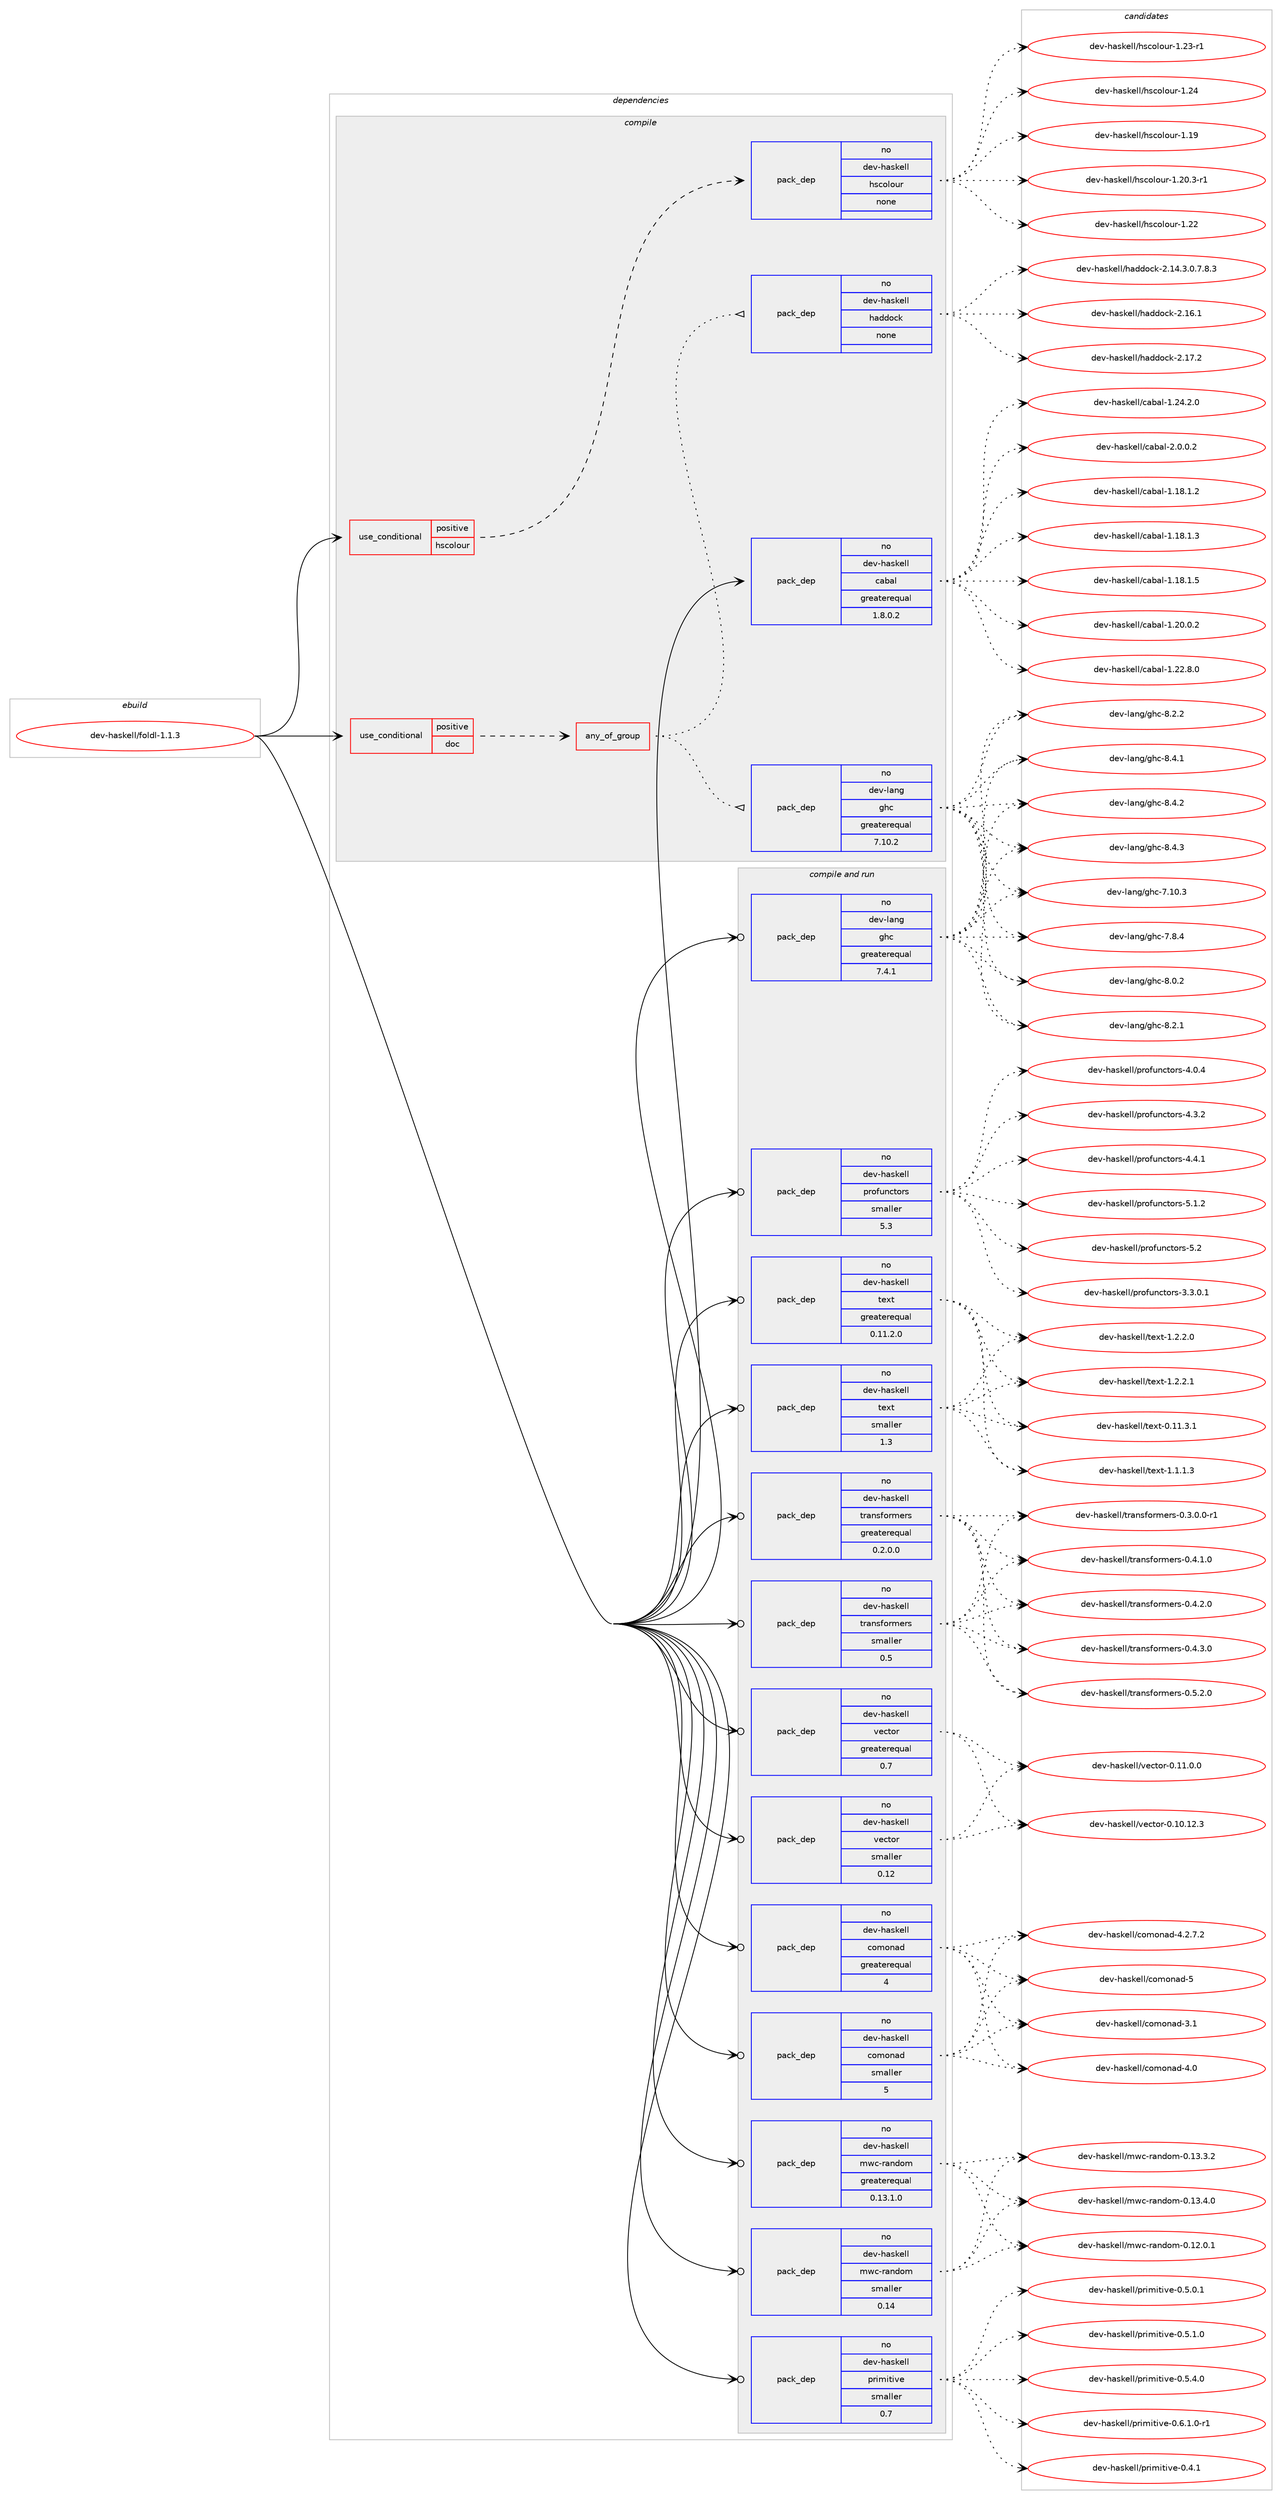 digraph prolog {

# *************
# Graph options
# *************

newrank=true;
concentrate=true;
compound=true;
graph [rankdir=LR,fontname=Helvetica,fontsize=10,ranksep=1.5];#, ranksep=2.5, nodesep=0.2];
edge  [arrowhead=vee];
node  [fontname=Helvetica,fontsize=10];

# **********
# The ebuild
# **********

subgraph cluster_leftcol {
color=gray;
rank=same;
label=<<i>ebuild</i>>;
id [label="dev-haskell/foldl-1.1.3", color=red, width=4, href="../dev-haskell/foldl-1.1.3.svg"];
}

# ****************
# The dependencies
# ****************

subgraph cluster_midcol {
color=gray;
label=<<i>dependencies</i>>;
subgraph cluster_compile {
fillcolor="#eeeeee";
style=filled;
label=<<i>compile</i>>;
subgraph cond359600 {
dependency1332530 [label=<<TABLE BORDER="0" CELLBORDER="1" CELLSPACING="0" CELLPADDING="4"><TR><TD ROWSPAN="3" CELLPADDING="10">use_conditional</TD></TR><TR><TD>positive</TD></TR><TR><TD>doc</TD></TR></TABLE>>, shape=none, color=red];
subgraph any20899 {
dependency1332531 [label=<<TABLE BORDER="0" CELLBORDER="1" CELLSPACING="0" CELLPADDING="4"><TR><TD CELLPADDING="10">any_of_group</TD></TR></TABLE>>, shape=none, color=red];subgraph pack951479 {
dependency1332532 [label=<<TABLE BORDER="0" CELLBORDER="1" CELLSPACING="0" CELLPADDING="4" WIDTH="220"><TR><TD ROWSPAN="6" CELLPADDING="30">pack_dep</TD></TR><TR><TD WIDTH="110">no</TD></TR><TR><TD>dev-haskell</TD></TR><TR><TD>haddock</TD></TR><TR><TD>none</TD></TR><TR><TD></TD></TR></TABLE>>, shape=none, color=blue];
}
dependency1332531:e -> dependency1332532:w [weight=20,style="dotted",arrowhead="oinv"];
subgraph pack951480 {
dependency1332533 [label=<<TABLE BORDER="0" CELLBORDER="1" CELLSPACING="0" CELLPADDING="4" WIDTH="220"><TR><TD ROWSPAN="6" CELLPADDING="30">pack_dep</TD></TR><TR><TD WIDTH="110">no</TD></TR><TR><TD>dev-lang</TD></TR><TR><TD>ghc</TD></TR><TR><TD>greaterequal</TD></TR><TR><TD>7.10.2</TD></TR></TABLE>>, shape=none, color=blue];
}
dependency1332531:e -> dependency1332533:w [weight=20,style="dotted",arrowhead="oinv"];
}
dependency1332530:e -> dependency1332531:w [weight=20,style="dashed",arrowhead="vee"];
}
id:e -> dependency1332530:w [weight=20,style="solid",arrowhead="vee"];
subgraph cond359601 {
dependency1332534 [label=<<TABLE BORDER="0" CELLBORDER="1" CELLSPACING="0" CELLPADDING="4"><TR><TD ROWSPAN="3" CELLPADDING="10">use_conditional</TD></TR><TR><TD>positive</TD></TR><TR><TD>hscolour</TD></TR></TABLE>>, shape=none, color=red];
subgraph pack951481 {
dependency1332535 [label=<<TABLE BORDER="0" CELLBORDER="1" CELLSPACING="0" CELLPADDING="4" WIDTH="220"><TR><TD ROWSPAN="6" CELLPADDING="30">pack_dep</TD></TR><TR><TD WIDTH="110">no</TD></TR><TR><TD>dev-haskell</TD></TR><TR><TD>hscolour</TD></TR><TR><TD>none</TD></TR><TR><TD></TD></TR></TABLE>>, shape=none, color=blue];
}
dependency1332534:e -> dependency1332535:w [weight=20,style="dashed",arrowhead="vee"];
}
id:e -> dependency1332534:w [weight=20,style="solid",arrowhead="vee"];
subgraph pack951482 {
dependency1332536 [label=<<TABLE BORDER="0" CELLBORDER="1" CELLSPACING="0" CELLPADDING="4" WIDTH="220"><TR><TD ROWSPAN="6" CELLPADDING="30">pack_dep</TD></TR><TR><TD WIDTH="110">no</TD></TR><TR><TD>dev-haskell</TD></TR><TR><TD>cabal</TD></TR><TR><TD>greaterequal</TD></TR><TR><TD>1.8.0.2</TD></TR></TABLE>>, shape=none, color=blue];
}
id:e -> dependency1332536:w [weight=20,style="solid",arrowhead="vee"];
}
subgraph cluster_compileandrun {
fillcolor="#eeeeee";
style=filled;
label=<<i>compile and run</i>>;
subgraph pack951483 {
dependency1332537 [label=<<TABLE BORDER="0" CELLBORDER="1" CELLSPACING="0" CELLPADDING="4" WIDTH="220"><TR><TD ROWSPAN="6" CELLPADDING="30">pack_dep</TD></TR><TR><TD WIDTH="110">no</TD></TR><TR><TD>dev-haskell</TD></TR><TR><TD>comonad</TD></TR><TR><TD>greaterequal</TD></TR><TR><TD>4</TD></TR></TABLE>>, shape=none, color=blue];
}
id:e -> dependency1332537:w [weight=20,style="solid",arrowhead="odotvee"];
subgraph pack951484 {
dependency1332538 [label=<<TABLE BORDER="0" CELLBORDER="1" CELLSPACING="0" CELLPADDING="4" WIDTH="220"><TR><TD ROWSPAN="6" CELLPADDING="30">pack_dep</TD></TR><TR><TD WIDTH="110">no</TD></TR><TR><TD>dev-haskell</TD></TR><TR><TD>comonad</TD></TR><TR><TD>smaller</TD></TR><TR><TD>5</TD></TR></TABLE>>, shape=none, color=blue];
}
id:e -> dependency1332538:w [weight=20,style="solid",arrowhead="odotvee"];
subgraph pack951485 {
dependency1332539 [label=<<TABLE BORDER="0" CELLBORDER="1" CELLSPACING="0" CELLPADDING="4" WIDTH="220"><TR><TD ROWSPAN="6" CELLPADDING="30">pack_dep</TD></TR><TR><TD WIDTH="110">no</TD></TR><TR><TD>dev-haskell</TD></TR><TR><TD>mwc-random</TD></TR><TR><TD>greaterequal</TD></TR><TR><TD>0.13.1.0</TD></TR></TABLE>>, shape=none, color=blue];
}
id:e -> dependency1332539:w [weight=20,style="solid",arrowhead="odotvee"];
subgraph pack951486 {
dependency1332540 [label=<<TABLE BORDER="0" CELLBORDER="1" CELLSPACING="0" CELLPADDING="4" WIDTH="220"><TR><TD ROWSPAN="6" CELLPADDING="30">pack_dep</TD></TR><TR><TD WIDTH="110">no</TD></TR><TR><TD>dev-haskell</TD></TR><TR><TD>mwc-random</TD></TR><TR><TD>smaller</TD></TR><TR><TD>0.14</TD></TR></TABLE>>, shape=none, color=blue];
}
id:e -> dependency1332540:w [weight=20,style="solid",arrowhead="odotvee"];
subgraph pack951487 {
dependency1332541 [label=<<TABLE BORDER="0" CELLBORDER="1" CELLSPACING="0" CELLPADDING="4" WIDTH="220"><TR><TD ROWSPAN="6" CELLPADDING="30">pack_dep</TD></TR><TR><TD WIDTH="110">no</TD></TR><TR><TD>dev-haskell</TD></TR><TR><TD>primitive</TD></TR><TR><TD>smaller</TD></TR><TR><TD>0.7</TD></TR></TABLE>>, shape=none, color=blue];
}
id:e -> dependency1332541:w [weight=20,style="solid",arrowhead="odotvee"];
subgraph pack951488 {
dependency1332542 [label=<<TABLE BORDER="0" CELLBORDER="1" CELLSPACING="0" CELLPADDING="4" WIDTH="220"><TR><TD ROWSPAN="6" CELLPADDING="30">pack_dep</TD></TR><TR><TD WIDTH="110">no</TD></TR><TR><TD>dev-haskell</TD></TR><TR><TD>profunctors</TD></TR><TR><TD>smaller</TD></TR><TR><TD>5.3</TD></TR></TABLE>>, shape=none, color=blue];
}
id:e -> dependency1332542:w [weight=20,style="solid",arrowhead="odotvee"];
subgraph pack951489 {
dependency1332543 [label=<<TABLE BORDER="0" CELLBORDER="1" CELLSPACING="0" CELLPADDING="4" WIDTH="220"><TR><TD ROWSPAN="6" CELLPADDING="30">pack_dep</TD></TR><TR><TD WIDTH="110">no</TD></TR><TR><TD>dev-haskell</TD></TR><TR><TD>text</TD></TR><TR><TD>greaterequal</TD></TR><TR><TD>0.11.2.0</TD></TR></TABLE>>, shape=none, color=blue];
}
id:e -> dependency1332543:w [weight=20,style="solid",arrowhead="odotvee"];
subgraph pack951490 {
dependency1332544 [label=<<TABLE BORDER="0" CELLBORDER="1" CELLSPACING="0" CELLPADDING="4" WIDTH="220"><TR><TD ROWSPAN="6" CELLPADDING="30">pack_dep</TD></TR><TR><TD WIDTH="110">no</TD></TR><TR><TD>dev-haskell</TD></TR><TR><TD>text</TD></TR><TR><TD>smaller</TD></TR><TR><TD>1.3</TD></TR></TABLE>>, shape=none, color=blue];
}
id:e -> dependency1332544:w [weight=20,style="solid",arrowhead="odotvee"];
subgraph pack951491 {
dependency1332545 [label=<<TABLE BORDER="0" CELLBORDER="1" CELLSPACING="0" CELLPADDING="4" WIDTH="220"><TR><TD ROWSPAN="6" CELLPADDING="30">pack_dep</TD></TR><TR><TD WIDTH="110">no</TD></TR><TR><TD>dev-haskell</TD></TR><TR><TD>transformers</TD></TR><TR><TD>greaterequal</TD></TR><TR><TD>0.2.0.0</TD></TR></TABLE>>, shape=none, color=blue];
}
id:e -> dependency1332545:w [weight=20,style="solid",arrowhead="odotvee"];
subgraph pack951492 {
dependency1332546 [label=<<TABLE BORDER="0" CELLBORDER="1" CELLSPACING="0" CELLPADDING="4" WIDTH="220"><TR><TD ROWSPAN="6" CELLPADDING="30">pack_dep</TD></TR><TR><TD WIDTH="110">no</TD></TR><TR><TD>dev-haskell</TD></TR><TR><TD>transformers</TD></TR><TR><TD>smaller</TD></TR><TR><TD>0.5</TD></TR></TABLE>>, shape=none, color=blue];
}
id:e -> dependency1332546:w [weight=20,style="solid",arrowhead="odotvee"];
subgraph pack951493 {
dependency1332547 [label=<<TABLE BORDER="0" CELLBORDER="1" CELLSPACING="0" CELLPADDING="4" WIDTH="220"><TR><TD ROWSPAN="6" CELLPADDING="30">pack_dep</TD></TR><TR><TD WIDTH="110">no</TD></TR><TR><TD>dev-haskell</TD></TR><TR><TD>vector</TD></TR><TR><TD>greaterequal</TD></TR><TR><TD>0.7</TD></TR></TABLE>>, shape=none, color=blue];
}
id:e -> dependency1332547:w [weight=20,style="solid",arrowhead="odotvee"];
subgraph pack951494 {
dependency1332548 [label=<<TABLE BORDER="0" CELLBORDER="1" CELLSPACING="0" CELLPADDING="4" WIDTH="220"><TR><TD ROWSPAN="6" CELLPADDING="30">pack_dep</TD></TR><TR><TD WIDTH="110">no</TD></TR><TR><TD>dev-haskell</TD></TR><TR><TD>vector</TD></TR><TR><TD>smaller</TD></TR><TR><TD>0.12</TD></TR></TABLE>>, shape=none, color=blue];
}
id:e -> dependency1332548:w [weight=20,style="solid",arrowhead="odotvee"];
subgraph pack951495 {
dependency1332549 [label=<<TABLE BORDER="0" CELLBORDER="1" CELLSPACING="0" CELLPADDING="4" WIDTH="220"><TR><TD ROWSPAN="6" CELLPADDING="30">pack_dep</TD></TR><TR><TD WIDTH="110">no</TD></TR><TR><TD>dev-lang</TD></TR><TR><TD>ghc</TD></TR><TR><TD>greaterequal</TD></TR><TR><TD>7.4.1</TD></TR></TABLE>>, shape=none, color=blue];
}
id:e -> dependency1332549:w [weight=20,style="solid",arrowhead="odotvee"];
}
subgraph cluster_run {
fillcolor="#eeeeee";
style=filled;
label=<<i>run</i>>;
}
}

# **************
# The candidates
# **************

subgraph cluster_choices {
rank=same;
color=gray;
label=<<i>candidates</i>>;

subgraph choice951479 {
color=black;
nodesep=1;
choice1001011184510497115107101108108471049710010011199107455046495246514648465546564651 [label="dev-haskell/haddock-2.14.3.0.7.8.3", color=red, width=4,href="../dev-haskell/haddock-2.14.3.0.7.8.3.svg"];
choice100101118451049711510710110810847104971001001119910745504649544649 [label="dev-haskell/haddock-2.16.1", color=red, width=4,href="../dev-haskell/haddock-2.16.1.svg"];
choice100101118451049711510710110810847104971001001119910745504649554650 [label="dev-haskell/haddock-2.17.2", color=red, width=4,href="../dev-haskell/haddock-2.17.2.svg"];
dependency1332532:e -> choice1001011184510497115107101108108471049710010011199107455046495246514648465546564651:w [style=dotted,weight="100"];
dependency1332532:e -> choice100101118451049711510710110810847104971001001119910745504649544649:w [style=dotted,weight="100"];
dependency1332532:e -> choice100101118451049711510710110810847104971001001119910745504649554650:w [style=dotted,weight="100"];
}
subgraph choice951480 {
color=black;
nodesep=1;
choice1001011184510897110103471031049945554649484651 [label="dev-lang/ghc-7.10.3", color=red, width=4,href="../dev-lang/ghc-7.10.3.svg"];
choice10010111845108971101034710310499455546564652 [label="dev-lang/ghc-7.8.4", color=red, width=4,href="../dev-lang/ghc-7.8.4.svg"];
choice10010111845108971101034710310499455646484650 [label="dev-lang/ghc-8.0.2", color=red, width=4,href="../dev-lang/ghc-8.0.2.svg"];
choice10010111845108971101034710310499455646504649 [label="dev-lang/ghc-8.2.1", color=red, width=4,href="../dev-lang/ghc-8.2.1.svg"];
choice10010111845108971101034710310499455646504650 [label="dev-lang/ghc-8.2.2", color=red, width=4,href="../dev-lang/ghc-8.2.2.svg"];
choice10010111845108971101034710310499455646524649 [label="dev-lang/ghc-8.4.1", color=red, width=4,href="../dev-lang/ghc-8.4.1.svg"];
choice10010111845108971101034710310499455646524650 [label="dev-lang/ghc-8.4.2", color=red, width=4,href="../dev-lang/ghc-8.4.2.svg"];
choice10010111845108971101034710310499455646524651 [label="dev-lang/ghc-8.4.3", color=red, width=4,href="../dev-lang/ghc-8.4.3.svg"];
dependency1332533:e -> choice1001011184510897110103471031049945554649484651:w [style=dotted,weight="100"];
dependency1332533:e -> choice10010111845108971101034710310499455546564652:w [style=dotted,weight="100"];
dependency1332533:e -> choice10010111845108971101034710310499455646484650:w [style=dotted,weight="100"];
dependency1332533:e -> choice10010111845108971101034710310499455646504649:w [style=dotted,weight="100"];
dependency1332533:e -> choice10010111845108971101034710310499455646504650:w [style=dotted,weight="100"];
dependency1332533:e -> choice10010111845108971101034710310499455646524649:w [style=dotted,weight="100"];
dependency1332533:e -> choice10010111845108971101034710310499455646524650:w [style=dotted,weight="100"];
dependency1332533:e -> choice10010111845108971101034710310499455646524651:w [style=dotted,weight="100"];
}
subgraph choice951481 {
color=black;
nodesep=1;
choice100101118451049711510710110810847104115991111081111171144549464957 [label="dev-haskell/hscolour-1.19", color=red, width=4,href="../dev-haskell/hscolour-1.19.svg"];
choice10010111845104971151071011081084710411599111108111117114454946504846514511449 [label="dev-haskell/hscolour-1.20.3-r1", color=red, width=4,href="../dev-haskell/hscolour-1.20.3-r1.svg"];
choice100101118451049711510710110810847104115991111081111171144549465050 [label="dev-haskell/hscolour-1.22", color=red, width=4,href="../dev-haskell/hscolour-1.22.svg"];
choice1001011184510497115107101108108471041159911110811111711445494650514511449 [label="dev-haskell/hscolour-1.23-r1", color=red, width=4,href="../dev-haskell/hscolour-1.23-r1.svg"];
choice100101118451049711510710110810847104115991111081111171144549465052 [label="dev-haskell/hscolour-1.24", color=red, width=4,href="../dev-haskell/hscolour-1.24.svg"];
dependency1332535:e -> choice100101118451049711510710110810847104115991111081111171144549464957:w [style=dotted,weight="100"];
dependency1332535:e -> choice10010111845104971151071011081084710411599111108111117114454946504846514511449:w [style=dotted,weight="100"];
dependency1332535:e -> choice100101118451049711510710110810847104115991111081111171144549465050:w [style=dotted,weight="100"];
dependency1332535:e -> choice1001011184510497115107101108108471041159911110811111711445494650514511449:w [style=dotted,weight="100"];
dependency1332535:e -> choice100101118451049711510710110810847104115991111081111171144549465052:w [style=dotted,weight="100"];
}
subgraph choice951482 {
color=black;
nodesep=1;
choice10010111845104971151071011081084799979897108454946495646494650 [label="dev-haskell/cabal-1.18.1.2", color=red, width=4,href="../dev-haskell/cabal-1.18.1.2.svg"];
choice10010111845104971151071011081084799979897108454946495646494651 [label="dev-haskell/cabal-1.18.1.3", color=red, width=4,href="../dev-haskell/cabal-1.18.1.3.svg"];
choice10010111845104971151071011081084799979897108454946495646494653 [label="dev-haskell/cabal-1.18.1.5", color=red, width=4,href="../dev-haskell/cabal-1.18.1.5.svg"];
choice10010111845104971151071011081084799979897108454946504846484650 [label="dev-haskell/cabal-1.20.0.2", color=red, width=4,href="../dev-haskell/cabal-1.20.0.2.svg"];
choice10010111845104971151071011081084799979897108454946505046564648 [label="dev-haskell/cabal-1.22.8.0", color=red, width=4,href="../dev-haskell/cabal-1.22.8.0.svg"];
choice10010111845104971151071011081084799979897108454946505246504648 [label="dev-haskell/cabal-1.24.2.0", color=red, width=4,href="../dev-haskell/cabal-1.24.2.0.svg"];
choice100101118451049711510710110810847999798971084550464846484650 [label="dev-haskell/cabal-2.0.0.2", color=red, width=4,href="../dev-haskell/cabal-2.0.0.2.svg"];
dependency1332536:e -> choice10010111845104971151071011081084799979897108454946495646494650:w [style=dotted,weight="100"];
dependency1332536:e -> choice10010111845104971151071011081084799979897108454946495646494651:w [style=dotted,weight="100"];
dependency1332536:e -> choice10010111845104971151071011081084799979897108454946495646494653:w [style=dotted,weight="100"];
dependency1332536:e -> choice10010111845104971151071011081084799979897108454946504846484650:w [style=dotted,weight="100"];
dependency1332536:e -> choice10010111845104971151071011081084799979897108454946505046564648:w [style=dotted,weight="100"];
dependency1332536:e -> choice10010111845104971151071011081084799979897108454946505246504648:w [style=dotted,weight="100"];
dependency1332536:e -> choice100101118451049711510710110810847999798971084550464846484650:w [style=dotted,weight="100"];
}
subgraph choice951483 {
color=black;
nodesep=1;
choice100101118451049711510710110810847991111091111109710045514649 [label="dev-haskell/comonad-3.1", color=red, width=4,href="../dev-haskell/comonad-3.1.svg"];
choice100101118451049711510710110810847991111091111109710045524648 [label="dev-haskell/comonad-4.0", color=red, width=4,href="../dev-haskell/comonad-4.0.svg"];
choice10010111845104971151071011081084799111109111110971004552465046554650 [label="dev-haskell/comonad-4.2.7.2", color=red, width=4,href="../dev-haskell/comonad-4.2.7.2.svg"];
choice10010111845104971151071011081084799111109111110971004553 [label="dev-haskell/comonad-5", color=red, width=4,href="../dev-haskell/comonad-5.svg"];
dependency1332537:e -> choice100101118451049711510710110810847991111091111109710045514649:w [style=dotted,weight="100"];
dependency1332537:e -> choice100101118451049711510710110810847991111091111109710045524648:w [style=dotted,weight="100"];
dependency1332537:e -> choice10010111845104971151071011081084799111109111110971004552465046554650:w [style=dotted,weight="100"];
dependency1332537:e -> choice10010111845104971151071011081084799111109111110971004553:w [style=dotted,weight="100"];
}
subgraph choice951484 {
color=black;
nodesep=1;
choice100101118451049711510710110810847991111091111109710045514649 [label="dev-haskell/comonad-3.1", color=red, width=4,href="../dev-haskell/comonad-3.1.svg"];
choice100101118451049711510710110810847991111091111109710045524648 [label="dev-haskell/comonad-4.0", color=red, width=4,href="../dev-haskell/comonad-4.0.svg"];
choice10010111845104971151071011081084799111109111110971004552465046554650 [label="dev-haskell/comonad-4.2.7.2", color=red, width=4,href="../dev-haskell/comonad-4.2.7.2.svg"];
choice10010111845104971151071011081084799111109111110971004553 [label="dev-haskell/comonad-5", color=red, width=4,href="../dev-haskell/comonad-5.svg"];
dependency1332538:e -> choice100101118451049711510710110810847991111091111109710045514649:w [style=dotted,weight="100"];
dependency1332538:e -> choice100101118451049711510710110810847991111091111109710045524648:w [style=dotted,weight="100"];
dependency1332538:e -> choice10010111845104971151071011081084799111109111110971004552465046554650:w [style=dotted,weight="100"];
dependency1332538:e -> choice10010111845104971151071011081084799111109111110971004553:w [style=dotted,weight="100"];
}
subgraph choice951485 {
color=black;
nodesep=1;
choice100101118451049711510710110810847109119994511497110100111109454846495046484649 [label="dev-haskell/mwc-random-0.12.0.1", color=red, width=4,href="../dev-haskell/mwc-random-0.12.0.1.svg"];
choice100101118451049711510710110810847109119994511497110100111109454846495146514650 [label="dev-haskell/mwc-random-0.13.3.2", color=red, width=4,href="../dev-haskell/mwc-random-0.13.3.2.svg"];
choice100101118451049711510710110810847109119994511497110100111109454846495146524648 [label="dev-haskell/mwc-random-0.13.4.0", color=red, width=4,href="../dev-haskell/mwc-random-0.13.4.0.svg"];
dependency1332539:e -> choice100101118451049711510710110810847109119994511497110100111109454846495046484649:w [style=dotted,weight="100"];
dependency1332539:e -> choice100101118451049711510710110810847109119994511497110100111109454846495146514650:w [style=dotted,weight="100"];
dependency1332539:e -> choice100101118451049711510710110810847109119994511497110100111109454846495146524648:w [style=dotted,weight="100"];
}
subgraph choice951486 {
color=black;
nodesep=1;
choice100101118451049711510710110810847109119994511497110100111109454846495046484649 [label="dev-haskell/mwc-random-0.12.0.1", color=red, width=4,href="../dev-haskell/mwc-random-0.12.0.1.svg"];
choice100101118451049711510710110810847109119994511497110100111109454846495146514650 [label="dev-haskell/mwc-random-0.13.3.2", color=red, width=4,href="../dev-haskell/mwc-random-0.13.3.2.svg"];
choice100101118451049711510710110810847109119994511497110100111109454846495146524648 [label="dev-haskell/mwc-random-0.13.4.0", color=red, width=4,href="../dev-haskell/mwc-random-0.13.4.0.svg"];
dependency1332540:e -> choice100101118451049711510710110810847109119994511497110100111109454846495046484649:w [style=dotted,weight="100"];
dependency1332540:e -> choice100101118451049711510710110810847109119994511497110100111109454846495146514650:w [style=dotted,weight="100"];
dependency1332540:e -> choice100101118451049711510710110810847109119994511497110100111109454846495146524648:w [style=dotted,weight="100"];
}
subgraph choice951487 {
color=black;
nodesep=1;
choice100101118451049711510710110810847112114105109105116105118101454846524649 [label="dev-haskell/primitive-0.4.1", color=red, width=4,href="../dev-haskell/primitive-0.4.1.svg"];
choice1001011184510497115107101108108471121141051091051161051181014548465346484649 [label="dev-haskell/primitive-0.5.0.1", color=red, width=4,href="../dev-haskell/primitive-0.5.0.1.svg"];
choice1001011184510497115107101108108471121141051091051161051181014548465346494648 [label="dev-haskell/primitive-0.5.1.0", color=red, width=4,href="../dev-haskell/primitive-0.5.1.0.svg"];
choice1001011184510497115107101108108471121141051091051161051181014548465346524648 [label="dev-haskell/primitive-0.5.4.0", color=red, width=4,href="../dev-haskell/primitive-0.5.4.0.svg"];
choice10010111845104971151071011081084711211410510910511610511810145484654464946484511449 [label="dev-haskell/primitive-0.6.1.0-r1", color=red, width=4,href="../dev-haskell/primitive-0.6.1.0-r1.svg"];
dependency1332541:e -> choice100101118451049711510710110810847112114105109105116105118101454846524649:w [style=dotted,weight="100"];
dependency1332541:e -> choice1001011184510497115107101108108471121141051091051161051181014548465346484649:w [style=dotted,weight="100"];
dependency1332541:e -> choice1001011184510497115107101108108471121141051091051161051181014548465346494648:w [style=dotted,weight="100"];
dependency1332541:e -> choice1001011184510497115107101108108471121141051091051161051181014548465346524648:w [style=dotted,weight="100"];
dependency1332541:e -> choice10010111845104971151071011081084711211410510910511610511810145484654464946484511449:w [style=dotted,weight="100"];
}
subgraph choice951488 {
color=black;
nodesep=1;
choice100101118451049711510710110810847112114111102117110991161111141154551465146484649 [label="dev-haskell/profunctors-3.3.0.1", color=red, width=4,href="../dev-haskell/profunctors-3.3.0.1.svg"];
choice10010111845104971151071011081084711211411110211711099116111114115455246484652 [label="dev-haskell/profunctors-4.0.4", color=red, width=4,href="../dev-haskell/profunctors-4.0.4.svg"];
choice10010111845104971151071011081084711211411110211711099116111114115455246514650 [label="dev-haskell/profunctors-4.3.2", color=red, width=4,href="../dev-haskell/profunctors-4.3.2.svg"];
choice10010111845104971151071011081084711211411110211711099116111114115455246524649 [label="dev-haskell/profunctors-4.4.1", color=red, width=4,href="../dev-haskell/profunctors-4.4.1.svg"];
choice10010111845104971151071011081084711211411110211711099116111114115455346494650 [label="dev-haskell/profunctors-5.1.2", color=red, width=4,href="../dev-haskell/profunctors-5.1.2.svg"];
choice1001011184510497115107101108108471121141111021171109911611111411545534650 [label="dev-haskell/profunctors-5.2", color=red, width=4,href="../dev-haskell/profunctors-5.2.svg"];
dependency1332542:e -> choice100101118451049711510710110810847112114111102117110991161111141154551465146484649:w [style=dotted,weight="100"];
dependency1332542:e -> choice10010111845104971151071011081084711211411110211711099116111114115455246484652:w [style=dotted,weight="100"];
dependency1332542:e -> choice10010111845104971151071011081084711211411110211711099116111114115455246514650:w [style=dotted,weight="100"];
dependency1332542:e -> choice10010111845104971151071011081084711211411110211711099116111114115455246524649:w [style=dotted,weight="100"];
dependency1332542:e -> choice10010111845104971151071011081084711211411110211711099116111114115455346494650:w [style=dotted,weight="100"];
dependency1332542:e -> choice1001011184510497115107101108108471121141111021171109911611111411545534650:w [style=dotted,weight="100"];
}
subgraph choice951489 {
color=black;
nodesep=1;
choice100101118451049711510710110810847116101120116454846494946514649 [label="dev-haskell/text-0.11.3.1", color=red, width=4,href="../dev-haskell/text-0.11.3.1.svg"];
choice1001011184510497115107101108108471161011201164549464946494651 [label="dev-haskell/text-1.1.1.3", color=red, width=4,href="../dev-haskell/text-1.1.1.3.svg"];
choice1001011184510497115107101108108471161011201164549465046504648 [label="dev-haskell/text-1.2.2.0", color=red, width=4,href="../dev-haskell/text-1.2.2.0.svg"];
choice1001011184510497115107101108108471161011201164549465046504649 [label="dev-haskell/text-1.2.2.1", color=red, width=4,href="../dev-haskell/text-1.2.2.1.svg"];
dependency1332543:e -> choice100101118451049711510710110810847116101120116454846494946514649:w [style=dotted,weight="100"];
dependency1332543:e -> choice1001011184510497115107101108108471161011201164549464946494651:w [style=dotted,weight="100"];
dependency1332543:e -> choice1001011184510497115107101108108471161011201164549465046504648:w [style=dotted,weight="100"];
dependency1332543:e -> choice1001011184510497115107101108108471161011201164549465046504649:w [style=dotted,weight="100"];
}
subgraph choice951490 {
color=black;
nodesep=1;
choice100101118451049711510710110810847116101120116454846494946514649 [label="dev-haskell/text-0.11.3.1", color=red, width=4,href="../dev-haskell/text-0.11.3.1.svg"];
choice1001011184510497115107101108108471161011201164549464946494651 [label="dev-haskell/text-1.1.1.3", color=red, width=4,href="../dev-haskell/text-1.1.1.3.svg"];
choice1001011184510497115107101108108471161011201164549465046504648 [label="dev-haskell/text-1.2.2.0", color=red, width=4,href="../dev-haskell/text-1.2.2.0.svg"];
choice1001011184510497115107101108108471161011201164549465046504649 [label="dev-haskell/text-1.2.2.1", color=red, width=4,href="../dev-haskell/text-1.2.2.1.svg"];
dependency1332544:e -> choice100101118451049711510710110810847116101120116454846494946514649:w [style=dotted,weight="100"];
dependency1332544:e -> choice1001011184510497115107101108108471161011201164549464946494651:w [style=dotted,weight="100"];
dependency1332544:e -> choice1001011184510497115107101108108471161011201164549465046504648:w [style=dotted,weight="100"];
dependency1332544:e -> choice1001011184510497115107101108108471161011201164549465046504649:w [style=dotted,weight="100"];
}
subgraph choice951491 {
color=black;
nodesep=1;
choice1001011184510497115107101108108471161149711011510211111410910111411545484651464846484511449 [label="dev-haskell/transformers-0.3.0.0-r1", color=red, width=4,href="../dev-haskell/transformers-0.3.0.0-r1.svg"];
choice100101118451049711510710110810847116114971101151021111141091011141154548465246494648 [label="dev-haskell/transformers-0.4.1.0", color=red, width=4,href="../dev-haskell/transformers-0.4.1.0.svg"];
choice100101118451049711510710110810847116114971101151021111141091011141154548465246504648 [label="dev-haskell/transformers-0.4.2.0", color=red, width=4,href="../dev-haskell/transformers-0.4.2.0.svg"];
choice100101118451049711510710110810847116114971101151021111141091011141154548465246514648 [label="dev-haskell/transformers-0.4.3.0", color=red, width=4,href="../dev-haskell/transformers-0.4.3.0.svg"];
choice100101118451049711510710110810847116114971101151021111141091011141154548465346504648 [label="dev-haskell/transformers-0.5.2.0", color=red, width=4,href="../dev-haskell/transformers-0.5.2.0.svg"];
dependency1332545:e -> choice1001011184510497115107101108108471161149711011510211111410910111411545484651464846484511449:w [style=dotted,weight="100"];
dependency1332545:e -> choice100101118451049711510710110810847116114971101151021111141091011141154548465246494648:w [style=dotted,weight="100"];
dependency1332545:e -> choice100101118451049711510710110810847116114971101151021111141091011141154548465246504648:w [style=dotted,weight="100"];
dependency1332545:e -> choice100101118451049711510710110810847116114971101151021111141091011141154548465246514648:w [style=dotted,weight="100"];
dependency1332545:e -> choice100101118451049711510710110810847116114971101151021111141091011141154548465346504648:w [style=dotted,weight="100"];
}
subgraph choice951492 {
color=black;
nodesep=1;
choice1001011184510497115107101108108471161149711011510211111410910111411545484651464846484511449 [label="dev-haskell/transformers-0.3.0.0-r1", color=red, width=4,href="../dev-haskell/transformers-0.3.0.0-r1.svg"];
choice100101118451049711510710110810847116114971101151021111141091011141154548465246494648 [label="dev-haskell/transformers-0.4.1.0", color=red, width=4,href="../dev-haskell/transformers-0.4.1.0.svg"];
choice100101118451049711510710110810847116114971101151021111141091011141154548465246504648 [label="dev-haskell/transformers-0.4.2.0", color=red, width=4,href="../dev-haskell/transformers-0.4.2.0.svg"];
choice100101118451049711510710110810847116114971101151021111141091011141154548465246514648 [label="dev-haskell/transformers-0.4.3.0", color=red, width=4,href="../dev-haskell/transformers-0.4.3.0.svg"];
choice100101118451049711510710110810847116114971101151021111141091011141154548465346504648 [label="dev-haskell/transformers-0.5.2.0", color=red, width=4,href="../dev-haskell/transformers-0.5.2.0.svg"];
dependency1332546:e -> choice1001011184510497115107101108108471161149711011510211111410910111411545484651464846484511449:w [style=dotted,weight="100"];
dependency1332546:e -> choice100101118451049711510710110810847116114971101151021111141091011141154548465246494648:w [style=dotted,weight="100"];
dependency1332546:e -> choice100101118451049711510710110810847116114971101151021111141091011141154548465246504648:w [style=dotted,weight="100"];
dependency1332546:e -> choice100101118451049711510710110810847116114971101151021111141091011141154548465246514648:w [style=dotted,weight="100"];
dependency1332546:e -> choice100101118451049711510710110810847116114971101151021111141091011141154548465346504648:w [style=dotted,weight="100"];
}
subgraph choice951493 {
color=black;
nodesep=1;
choice1001011184510497115107101108108471181019911611111445484649484649504651 [label="dev-haskell/vector-0.10.12.3", color=red, width=4,href="../dev-haskell/vector-0.10.12.3.svg"];
choice10010111845104971151071011081084711810199116111114454846494946484648 [label="dev-haskell/vector-0.11.0.0", color=red, width=4,href="../dev-haskell/vector-0.11.0.0.svg"];
dependency1332547:e -> choice1001011184510497115107101108108471181019911611111445484649484649504651:w [style=dotted,weight="100"];
dependency1332547:e -> choice10010111845104971151071011081084711810199116111114454846494946484648:w [style=dotted,weight="100"];
}
subgraph choice951494 {
color=black;
nodesep=1;
choice1001011184510497115107101108108471181019911611111445484649484649504651 [label="dev-haskell/vector-0.10.12.3", color=red, width=4,href="../dev-haskell/vector-0.10.12.3.svg"];
choice10010111845104971151071011081084711810199116111114454846494946484648 [label="dev-haskell/vector-0.11.0.0", color=red, width=4,href="../dev-haskell/vector-0.11.0.0.svg"];
dependency1332548:e -> choice1001011184510497115107101108108471181019911611111445484649484649504651:w [style=dotted,weight="100"];
dependency1332548:e -> choice10010111845104971151071011081084711810199116111114454846494946484648:w [style=dotted,weight="100"];
}
subgraph choice951495 {
color=black;
nodesep=1;
choice1001011184510897110103471031049945554649484651 [label="dev-lang/ghc-7.10.3", color=red, width=4,href="../dev-lang/ghc-7.10.3.svg"];
choice10010111845108971101034710310499455546564652 [label="dev-lang/ghc-7.8.4", color=red, width=4,href="../dev-lang/ghc-7.8.4.svg"];
choice10010111845108971101034710310499455646484650 [label="dev-lang/ghc-8.0.2", color=red, width=4,href="../dev-lang/ghc-8.0.2.svg"];
choice10010111845108971101034710310499455646504649 [label="dev-lang/ghc-8.2.1", color=red, width=4,href="../dev-lang/ghc-8.2.1.svg"];
choice10010111845108971101034710310499455646504650 [label="dev-lang/ghc-8.2.2", color=red, width=4,href="../dev-lang/ghc-8.2.2.svg"];
choice10010111845108971101034710310499455646524649 [label="dev-lang/ghc-8.4.1", color=red, width=4,href="../dev-lang/ghc-8.4.1.svg"];
choice10010111845108971101034710310499455646524650 [label="dev-lang/ghc-8.4.2", color=red, width=4,href="../dev-lang/ghc-8.4.2.svg"];
choice10010111845108971101034710310499455646524651 [label="dev-lang/ghc-8.4.3", color=red, width=4,href="../dev-lang/ghc-8.4.3.svg"];
dependency1332549:e -> choice1001011184510897110103471031049945554649484651:w [style=dotted,weight="100"];
dependency1332549:e -> choice10010111845108971101034710310499455546564652:w [style=dotted,weight="100"];
dependency1332549:e -> choice10010111845108971101034710310499455646484650:w [style=dotted,weight="100"];
dependency1332549:e -> choice10010111845108971101034710310499455646504649:w [style=dotted,weight="100"];
dependency1332549:e -> choice10010111845108971101034710310499455646504650:w [style=dotted,weight="100"];
dependency1332549:e -> choice10010111845108971101034710310499455646524649:w [style=dotted,weight="100"];
dependency1332549:e -> choice10010111845108971101034710310499455646524650:w [style=dotted,weight="100"];
dependency1332549:e -> choice10010111845108971101034710310499455646524651:w [style=dotted,weight="100"];
}
}

}
